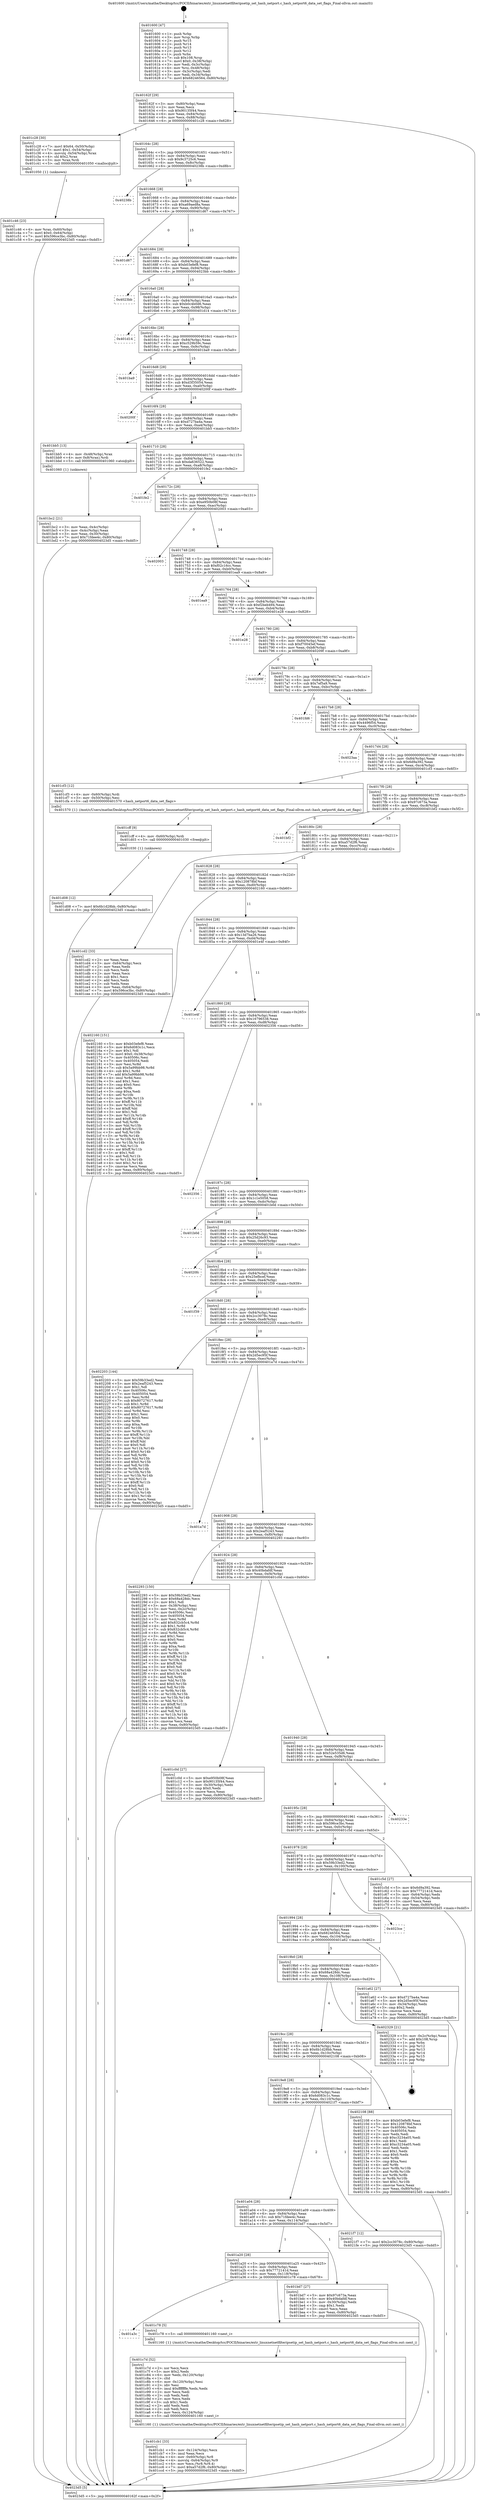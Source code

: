 digraph "0x401600" {
  label = "0x401600 (/mnt/c/Users/mathe/Desktop/tcc/POCII/binaries/extr_linuxnetnetfilteripsetip_set_hash_netport.c_hash_netport6_data_set_flags_Final-ollvm.out::main(0))"
  labelloc = "t"
  node[shape=record]

  Entry [label="",width=0.3,height=0.3,shape=circle,fillcolor=black,style=filled]
  "0x40162f" [label="{
     0x40162f [29]\l
     | [instrs]\l
     &nbsp;&nbsp;0x40162f \<+3\>: mov -0x80(%rbp),%eax\l
     &nbsp;&nbsp;0x401632 \<+2\>: mov %eax,%ecx\l
     &nbsp;&nbsp;0x401634 \<+6\>: sub $0x90135f44,%ecx\l
     &nbsp;&nbsp;0x40163a \<+6\>: mov %eax,-0x84(%rbp)\l
     &nbsp;&nbsp;0x401640 \<+6\>: mov %ecx,-0x88(%rbp)\l
     &nbsp;&nbsp;0x401646 \<+6\>: je 0000000000401c28 \<main+0x628\>\l
  }"]
  "0x401c28" [label="{
     0x401c28 [30]\l
     | [instrs]\l
     &nbsp;&nbsp;0x401c28 \<+7\>: movl $0x64,-0x50(%rbp)\l
     &nbsp;&nbsp;0x401c2f \<+7\>: movl $0x1,-0x54(%rbp)\l
     &nbsp;&nbsp;0x401c36 \<+4\>: movslq -0x54(%rbp),%rax\l
     &nbsp;&nbsp;0x401c3a \<+4\>: shl $0x2,%rax\l
     &nbsp;&nbsp;0x401c3e \<+3\>: mov %rax,%rdi\l
     &nbsp;&nbsp;0x401c41 \<+5\>: call 0000000000401050 \<malloc@plt\>\l
     | [calls]\l
     &nbsp;&nbsp;0x401050 \{1\} (unknown)\l
  }"]
  "0x40164c" [label="{
     0x40164c [28]\l
     | [instrs]\l
     &nbsp;&nbsp;0x40164c \<+5\>: jmp 0000000000401651 \<main+0x51\>\l
     &nbsp;&nbsp;0x401651 \<+6\>: mov -0x84(%rbp),%eax\l
     &nbsp;&nbsp;0x401657 \<+5\>: sub $0x9c3725c6,%eax\l
     &nbsp;&nbsp;0x40165c \<+6\>: mov %eax,-0x8c(%rbp)\l
     &nbsp;&nbsp;0x401662 \<+6\>: je 000000000040238b \<main+0xd8b\>\l
  }"]
  Exit [label="",width=0.3,height=0.3,shape=circle,fillcolor=black,style=filled,peripheries=2]
  "0x40238b" [label="{
     0x40238b\l
  }", style=dashed]
  "0x401668" [label="{
     0x401668 [28]\l
     | [instrs]\l
     &nbsp;&nbsp;0x401668 \<+5\>: jmp 000000000040166d \<main+0x6d\>\l
     &nbsp;&nbsp;0x40166d \<+6\>: mov -0x84(%rbp),%eax\l
     &nbsp;&nbsp;0x401673 \<+5\>: sub $0xa69aed8a,%eax\l
     &nbsp;&nbsp;0x401678 \<+6\>: mov %eax,-0x90(%rbp)\l
     &nbsp;&nbsp;0x40167e \<+6\>: je 0000000000401d67 \<main+0x767\>\l
  }"]
  "0x401d08" [label="{
     0x401d08 [12]\l
     | [instrs]\l
     &nbsp;&nbsp;0x401d08 \<+7\>: movl $0x6b1d28bb,-0x80(%rbp)\l
     &nbsp;&nbsp;0x401d0f \<+5\>: jmp 00000000004023d5 \<main+0xdd5\>\l
  }"]
  "0x401d67" [label="{
     0x401d67\l
  }", style=dashed]
  "0x401684" [label="{
     0x401684 [28]\l
     | [instrs]\l
     &nbsp;&nbsp;0x401684 \<+5\>: jmp 0000000000401689 \<main+0x89\>\l
     &nbsp;&nbsp;0x401689 \<+6\>: mov -0x84(%rbp),%eax\l
     &nbsp;&nbsp;0x40168f \<+5\>: sub $0xb03efef8,%eax\l
     &nbsp;&nbsp;0x401694 \<+6\>: mov %eax,-0x94(%rbp)\l
     &nbsp;&nbsp;0x40169a \<+6\>: je 00000000004023bb \<main+0xdbb\>\l
  }"]
  "0x401cff" [label="{
     0x401cff [9]\l
     | [instrs]\l
     &nbsp;&nbsp;0x401cff \<+4\>: mov -0x60(%rbp),%rdi\l
     &nbsp;&nbsp;0x401d03 \<+5\>: call 0000000000401030 \<free@plt\>\l
     | [calls]\l
     &nbsp;&nbsp;0x401030 \{1\} (unknown)\l
  }"]
  "0x4023bb" [label="{
     0x4023bb\l
  }", style=dashed]
  "0x4016a0" [label="{
     0x4016a0 [28]\l
     | [instrs]\l
     &nbsp;&nbsp;0x4016a0 \<+5\>: jmp 00000000004016a5 \<main+0xa5\>\l
     &nbsp;&nbsp;0x4016a5 \<+6\>: mov -0x84(%rbp),%eax\l
     &nbsp;&nbsp;0x4016ab \<+5\>: sub $0xb0c4b0d6,%eax\l
     &nbsp;&nbsp;0x4016b0 \<+6\>: mov %eax,-0x98(%rbp)\l
     &nbsp;&nbsp;0x4016b6 \<+6\>: je 0000000000401d14 \<main+0x714\>\l
  }"]
  "0x401cb1" [label="{
     0x401cb1 [33]\l
     | [instrs]\l
     &nbsp;&nbsp;0x401cb1 \<+6\>: mov -0x124(%rbp),%ecx\l
     &nbsp;&nbsp;0x401cb7 \<+3\>: imul %eax,%ecx\l
     &nbsp;&nbsp;0x401cba \<+4\>: mov -0x60(%rbp),%r8\l
     &nbsp;&nbsp;0x401cbe \<+4\>: movslq -0x64(%rbp),%r9\l
     &nbsp;&nbsp;0x401cc2 \<+4\>: mov %ecx,(%r8,%r9,4)\l
     &nbsp;&nbsp;0x401cc6 \<+7\>: movl $0xa57d2f6,-0x80(%rbp)\l
     &nbsp;&nbsp;0x401ccd \<+5\>: jmp 00000000004023d5 \<main+0xdd5\>\l
  }"]
  "0x401d14" [label="{
     0x401d14\l
  }", style=dashed]
  "0x4016bc" [label="{
     0x4016bc [28]\l
     | [instrs]\l
     &nbsp;&nbsp;0x4016bc \<+5\>: jmp 00000000004016c1 \<main+0xc1\>\l
     &nbsp;&nbsp;0x4016c1 \<+6\>: mov -0x84(%rbp),%eax\l
     &nbsp;&nbsp;0x4016c7 \<+5\>: sub $0xc529b59c,%eax\l
     &nbsp;&nbsp;0x4016cc \<+6\>: mov %eax,-0x9c(%rbp)\l
     &nbsp;&nbsp;0x4016d2 \<+6\>: je 0000000000401ba9 \<main+0x5a9\>\l
  }"]
  "0x401c7d" [label="{
     0x401c7d [52]\l
     | [instrs]\l
     &nbsp;&nbsp;0x401c7d \<+2\>: xor %ecx,%ecx\l
     &nbsp;&nbsp;0x401c7f \<+5\>: mov $0x2,%edx\l
     &nbsp;&nbsp;0x401c84 \<+6\>: mov %edx,-0x120(%rbp)\l
     &nbsp;&nbsp;0x401c8a \<+1\>: cltd\l
     &nbsp;&nbsp;0x401c8b \<+6\>: mov -0x120(%rbp),%esi\l
     &nbsp;&nbsp;0x401c91 \<+2\>: idiv %esi\l
     &nbsp;&nbsp;0x401c93 \<+6\>: imul $0xfffffffe,%edx,%edx\l
     &nbsp;&nbsp;0x401c99 \<+2\>: mov %ecx,%edi\l
     &nbsp;&nbsp;0x401c9b \<+2\>: sub %edx,%edi\l
     &nbsp;&nbsp;0x401c9d \<+2\>: mov %ecx,%edx\l
     &nbsp;&nbsp;0x401c9f \<+3\>: sub $0x1,%edx\l
     &nbsp;&nbsp;0x401ca2 \<+2\>: add %edx,%edi\l
     &nbsp;&nbsp;0x401ca4 \<+2\>: sub %edi,%ecx\l
     &nbsp;&nbsp;0x401ca6 \<+6\>: mov %ecx,-0x124(%rbp)\l
     &nbsp;&nbsp;0x401cac \<+5\>: call 0000000000401160 \<next_i\>\l
     | [calls]\l
     &nbsp;&nbsp;0x401160 \{1\} (/mnt/c/Users/mathe/Desktop/tcc/POCII/binaries/extr_linuxnetnetfilteripsetip_set_hash_netport.c_hash_netport6_data_set_flags_Final-ollvm.out::next_i)\l
  }"]
  "0x401ba9" [label="{
     0x401ba9\l
  }", style=dashed]
  "0x4016d8" [label="{
     0x4016d8 [28]\l
     | [instrs]\l
     &nbsp;&nbsp;0x4016d8 \<+5\>: jmp 00000000004016dd \<main+0xdd\>\l
     &nbsp;&nbsp;0x4016dd \<+6\>: mov -0x84(%rbp),%eax\l
     &nbsp;&nbsp;0x4016e3 \<+5\>: sub $0xd3f35054,%eax\l
     &nbsp;&nbsp;0x4016e8 \<+6\>: mov %eax,-0xa0(%rbp)\l
     &nbsp;&nbsp;0x4016ee \<+6\>: je 000000000040200f \<main+0xa0f\>\l
  }"]
  "0x401a3c" [label="{
     0x401a3c\l
  }", style=dashed]
  "0x40200f" [label="{
     0x40200f\l
  }", style=dashed]
  "0x4016f4" [label="{
     0x4016f4 [28]\l
     | [instrs]\l
     &nbsp;&nbsp;0x4016f4 \<+5\>: jmp 00000000004016f9 \<main+0xf9\>\l
     &nbsp;&nbsp;0x4016f9 \<+6\>: mov -0x84(%rbp),%eax\l
     &nbsp;&nbsp;0x4016ff \<+5\>: sub $0xd727ba4a,%eax\l
     &nbsp;&nbsp;0x401704 \<+6\>: mov %eax,-0xa4(%rbp)\l
     &nbsp;&nbsp;0x40170a \<+6\>: je 0000000000401bb5 \<main+0x5b5\>\l
  }"]
  "0x401c78" [label="{
     0x401c78 [5]\l
     | [instrs]\l
     &nbsp;&nbsp;0x401c78 \<+5\>: call 0000000000401160 \<next_i\>\l
     | [calls]\l
     &nbsp;&nbsp;0x401160 \{1\} (/mnt/c/Users/mathe/Desktop/tcc/POCII/binaries/extr_linuxnetnetfilteripsetip_set_hash_netport.c_hash_netport6_data_set_flags_Final-ollvm.out::next_i)\l
  }"]
  "0x401bb5" [label="{
     0x401bb5 [13]\l
     | [instrs]\l
     &nbsp;&nbsp;0x401bb5 \<+4\>: mov -0x48(%rbp),%rax\l
     &nbsp;&nbsp;0x401bb9 \<+4\>: mov 0x8(%rax),%rdi\l
     &nbsp;&nbsp;0x401bbd \<+5\>: call 0000000000401060 \<atoi@plt\>\l
     | [calls]\l
     &nbsp;&nbsp;0x401060 \{1\} (unknown)\l
  }"]
  "0x401710" [label="{
     0x401710 [28]\l
     | [instrs]\l
     &nbsp;&nbsp;0x401710 \<+5\>: jmp 0000000000401715 \<main+0x115\>\l
     &nbsp;&nbsp;0x401715 \<+6\>: mov -0x84(%rbp),%eax\l
     &nbsp;&nbsp;0x40171b \<+5\>: sub $0xda636522,%eax\l
     &nbsp;&nbsp;0x401720 \<+6\>: mov %eax,-0xa8(%rbp)\l
     &nbsp;&nbsp;0x401726 \<+6\>: je 0000000000401fe2 \<main+0x9e2\>\l
  }"]
  "0x401c46" [label="{
     0x401c46 [23]\l
     | [instrs]\l
     &nbsp;&nbsp;0x401c46 \<+4\>: mov %rax,-0x60(%rbp)\l
     &nbsp;&nbsp;0x401c4a \<+7\>: movl $0x0,-0x64(%rbp)\l
     &nbsp;&nbsp;0x401c51 \<+7\>: movl $0x596ce3bc,-0x80(%rbp)\l
     &nbsp;&nbsp;0x401c58 \<+5\>: jmp 00000000004023d5 \<main+0xdd5\>\l
  }"]
  "0x401fe2" [label="{
     0x401fe2\l
  }", style=dashed]
  "0x40172c" [label="{
     0x40172c [28]\l
     | [instrs]\l
     &nbsp;&nbsp;0x40172c \<+5\>: jmp 0000000000401731 \<main+0x131\>\l
     &nbsp;&nbsp;0x401731 \<+6\>: mov -0x84(%rbp),%eax\l
     &nbsp;&nbsp;0x401737 \<+5\>: sub $0xe950b08f,%eax\l
     &nbsp;&nbsp;0x40173c \<+6\>: mov %eax,-0xac(%rbp)\l
     &nbsp;&nbsp;0x401742 \<+6\>: je 0000000000402003 \<main+0xa03\>\l
  }"]
  "0x401a20" [label="{
     0x401a20 [28]\l
     | [instrs]\l
     &nbsp;&nbsp;0x401a20 \<+5\>: jmp 0000000000401a25 \<main+0x425\>\l
     &nbsp;&nbsp;0x401a25 \<+6\>: mov -0x84(%rbp),%eax\l
     &nbsp;&nbsp;0x401a2b \<+5\>: sub $0x7772141d,%eax\l
     &nbsp;&nbsp;0x401a30 \<+6\>: mov %eax,-0x118(%rbp)\l
     &nbsp;&nbsp;0x401a36 \<+6\>: je 0000000000401c78 \<main+0x678\>\l
  }"]
  "0x402003" [label="{
     0x402003\l
  }", style=dashed]
  "0x401748" [label="{
     0x401748 [28]\l
     | [instrs]\l
     &nbsp;&nbsp;0x401748 \<+5\>: jmp 000000000040174d \<main+0x14d\>\l
     &nbsp;&nbsp;0x40174d \<+6\>: mov -0x84(%rbp),%eax\l
     &nbsp;&nbsp;0x401753 \<+5\>: sub $0xf02c16cc,%eax\l
     &nbsp;&nbsp;0x401758 \<+6\>: mov %eax,-0xb0(%rbp)\l
     &nbsp;&nbsp;0x40175e \<+6\>: je 0000000000401ea9 \<main+0x8a9\>\l
  }"]
  "0x401bd7" [label="{
     0x401bd7 [27]\l
     | [instrs]\l
     &nbsp;&nbsp;0x401bd7 \<+5\>: mov $0x97c673a,%eax\l
     &nbsp;&nbsp;0x401bdc \<+5\>: mov $0x40bdafdf,%ecx\l
     &nbsp;&nbsp;0x401be1 \<+3\>: mov -0x30(%rbp),%edx\l
     &nbsp;&nbsp;0x401be4 \<+3\>: cmp $0x1,%edx\l
     &nbsp;&nbsp;0x401be7 \<+3\>: cmovl %ecx,%eax\l
     &nbsp;&nbsp;0x401bea \<+3\>: mov %eax,-0x80(%rbp)\l
     &nbsp;&nbsp;0x401bed \<+5\>: jmp 00000000004023d5 \<main+0xdd5\>\l
  }"]
  "0x401ea9" [label="{
     0x401ea9\l
  }", style=dashed]
  "0x401764" [label="{
     0x401764 [28]\l
     | [instrs]\l
     &nbsp;&nbsp;0x401764 \<+5\>: jmp 0000000000401769 \<main+0x169\>\l
     &nbsp;&nbsp;0x401769 \<+6\>: mov -0x84(%rbp),%eax\l
     &nbsp;&nbsp;0x40176f \<+5\>: sub $0xf2beb494,%eax\l
     &nbsp;&nbsp;0x401774 \<+6\>: mov %eax,-0xb4(%rbp)\l
     &nbsp;&nbsp;0x40177a \<+6\>: je 0000000000401e28 \<main+0x828\>\l
  }"]
  "0x401a04" [label="{
     0x401a04 [28]\l
     | [instrs]\l
     &nbsp;&nbsp;0x401a04 \<+5\>: jmp 0000000000401a09 \<main+0x409\>\l
     &nbsp;&nbsp;0x401a09 \<+6\>: mov -0x84(%rbp),%eax\l
     &nbsp;&nbsp;0x401a0f \<+5\>: sub $0x71fdee4c,%eax\l
     &nbsp;&nbsp;0x401a14 \<+6\>: mov %eax,-0x114(%rbp)\l
     &nbsp;&nbsp;0x401a1a \<+6\>: je 0000000000401bd7 \<main+0x5d7\>\l
  }"]
  "0x401e28" [label="{
     0x401e28\l
  }", style=dashed]
  "0x401780" [label="{
     0x401780 [28]\l
     | [instrs]\l
     &nbsp;&nbsp;0x401780 \<+5\>: jmp 0000000000401785 \<main+0x185\>\l
     &nbsp;&nbsp;0x401785 \<+6\>: mov -0x84(%rbp),%eax\l
     &nbsp;&nbsp;0x40178b \<+5\>: sub $0xf70045ef,%eax\l
     &nbsp;&nbsp;0x401790 \<+6\>: mov %eax,-0xb8(%rbp)\l
     &nbsp;&nbsp;0x401796 \<+6\>: je 000000000040209f \<main+0xa9f\>\l
  }"]
  "0x4021f7" [label="{
     0x4021f7 [12]\l
     | [instrs]\l
     &nbsp;&nbsp;0x4021f7 \<+7\>: movl $0x2cc3078c,-0x80(%rbp)\l
     &nbsp;&nbsp;0x4021fe \<+5\>: jmp 00000000004023d5 \<main+0xdd5\>\l
  }"]
  "0x40209f" [label="{
     0x40209f\l
  }", style=dashed]
  "0x40179c" [label="{
     0x40179c [28]\l
     | [instrs]\l
     &nbsp;&nbsp;0x40179c \<+5\>: jmp 00000000004017a1 \<main+0x1a1\>\l
     &nbsp;&nbsp;0x4017a1 \<+6\>: mov -0x84(%rbp),%eax\l
     &nbsp;&nbsp;0x4017a7 \<+5\>: sub $0x7ef5a9,%eax\l
     &nbsp;&nbsp;0x4017ac \<+6\>: mov %eax,-0xbc(%rbp)\l
     &nbsp;&nbsp;0x4017b2 \<+6\>: je 0000000000401fd6 \<main+0x9d6\>\l
  }"]
  "0x4019e8" [label="{
     0x4019e8 [28]\l
     | [instrs]\l
     &nbsp;&nbsp;0x4019e8 \<+5\>: jmp 00000000004019ed \<main+0x3ed\>\l
     &nbsp;&nbsp;0x4019ed \<+6\>: mov -0x84(%rbp),%eax\l
     &nbsp;&nbsp;0x4019f3 \<+5\>: sub $0x6d083c1c,%eax\l
     &nbsp;&nbsp;0x4019f8 \<+6\>: mov %eax,-0x110(%rbp)\l
     &nbsp;&nbsp;0x4019fe \<+6\>: je 00000000004021f7 \<main+0xbf7\>\l
  }"]
  "0x401fd6" [label="{
     0x401fd6\l
  }", style=dashed]
  "0x4017b8" [label="{
     0x4017b8 [28]\l
     | [instrs]\l
     &nbsp;&nbsp;0x4017b8 \<+5\>: jmp 00000000004017bd \<main+0x1bd\>\l
     &nbsp;&nbsp;0x4017bd \<+6\>: mov -0x84(%rbp),%eax\l
     &nbsp;&nbsp;0x4017c3 \<+5\>: sub $0x4496f54,%eax\l
     &nbsp;&nbsp;0x4017c8 \<+6\>: mov %eax,-0xc0(%rbp)\l
     &nbsp;&nbsp;0x4017ce \<+6\>: je 00000000004023aa \<main+0xdaa\>\l
  }"]
  "0x402108" [label="{
     0x402108 [88]\l
     | [instrs]\l
     &nbsp;&nbsp;0x402108 \<+5\>: mov $0xb03efef8,%eax\l
     &nbsp;&nbsp;0x40210d \<+5\>: mov $0x120878bf,%ecx\l
     &nbsp;&nbsp;0x402112 \<+7\>: mov 0x40506c,%edx\l
     &nbsp;&nbsp;0x402119 \<+7\>: mov 0x405054,%esi\l
     &nbsp;&nbsp;0x402120 \<+2\>: mov %edx,%edi\l
     &nbsp;&nbsp;0x402122 \<+6\>: sub $0xc3234a05,%edi\l
     &nbsp;&nbsp;0x402128 \<+3\>: sub $0x1,%edi\l
     &nbsp;&nbsp;0x40212b \<+6\>: add $0xc3234a05,%edi\l
     &nbsp;&nbsp;0x402131 \<+3\>: imul %edi,%edx\l
     &nbsp;&nbsp;0x402134 \<+3\>: and $0x1,%edx\l
     &nbsp;&nbsp;0x402137 \<+3\>: cmp $0x0,%edx\l
     &nbsp;&nbsp;0x40213a \<+4\>: sete %r8b\l
     &nbsp;&nbsp;0x40213e \<+3\>: cmp $0xa,%esi\l
     &nbsp;&nbsp;0x402141 \<+4\>: setl %r9b\l
     &nbsp;&nbsp;0x402145 \<+3\>: mov %r8b,%r10b\l
     &nbsp;&nbsp;0x402148 \<+3\>: and %r9b,%r10b\l
     &nbsp;&nbsp;0x40214b \<+3\>: xor %r9b,%r8b\l
     &nbsp;&nbsp;0x40214e \<+3\>: or %r8b,%r10b\l
     &nbsp;&nbsp;0x402151 \<+4\>: test $0x1,%r10b\l
     &nbsp;&nbsp;0x402155 \<+3\>: cmovne %ecx,%eax\l
     &nbsp;&nbsp;0x402158 \<+3\>: mov %eax,-0x80(%rbp)\l
     &nbsp;&nbsp;0x40215b \<+5\>: jmp 00000000004023d5 \<main+0xdd5\>\l
  }"]
  "0x4023aa" [label="{
     0x4023aa\l
  }", style=dashed]
  "0x4017d4" [label="{
     0x4017d4 [28]\l
     | [instrs]\l
     &nbsp;&nbsp;0x4017d4 \<+5\>: jmp 00000000004017d9 \<main+0x1d9\>\l
     &nbsp;&nbsp;0x4017d9 \<+6\>: mov -0x84(%rbp),%eax\l
     &nbsp;&nbsp;0x4017df \<+5\>: sub $0x6d9a392,%eax\l
     &nbsp;&nbsp;0x4017e4 \<+6\>: mov %eax,-0xc4(%rbp)\l
     &nbsp;&nbsp;0x4017ea \<+6\>: je 0000000000401cf3 \<main+0x6f3\>\l
  }"]
  "0x4019cc" [label="{
     0x4019cc [28]\l
     | [instrs]\l
     &nbsp;&nbsp;0x4019cc \<+5\>: jmp 00000000004019d1 \<main+0x3d1\>\l
     &nbsp;&nbsp;0x4019d1 \<+6\>: mov -0x84(%rbp),%eax\l
     &nbsp;&nbsp;0x4019d7 \<+5\>: sub $0x6b1d28bb,%eax\l
     &nbsp;&nbsp;0x4019dc \<+6\>: mov %eax,-0x10c(%rbp)\l
     &nbsp;&nbsp;0x4019e2 \<+6\>: je 0000000000402108 \<main+0xb08\>\l
  }"]
  "0x401cf3" [label="{
     0x401cf3 [12]\l
     | [instrs]\l
     &nbsp;&nbsp;0x401cf3 \<+4\>: mov -0x60(%rbp),%rdi\l
     &nbsp;&nbsp;0x401cf7 \<+3\>: mov -0x50(%rbp),%esi\l
     &nbsp;&nbsp;0x401cfa \<+5\>: call 0000000000401570 \<hash_netport6_data_set_flags\>\l
     | [calls]\l
     &nbsp;&nbsp;0x401570 \{1\} (/mnt/c/Users/mathe/Desktop/tcc/POCII/binaries/extr_linuxnetnetfilteripsetip_set_hash_netport.c_hash_netport6_data_set_flags_Final-ollvm.out::hash_netport6_data_set_flags)\l
  }"]
  "0x4017f0" [label="{
     0x4017f0 [28]\l
     | [instrs]\l
     &nbsp;&nbsp;0x4017f0 \<+5\>: jmp 00000000004017f5 \<main+0x1f5\>\l
     &nbsp;&nbsp;0x4017f5 \<+6\>: mov -0x84(%rbp),%eax\l
     &nbsp;&nbsp;0x4017fb \<+5\>: sub $0x97c673a,%eax\l
     &nbsp;&nbsp;0x401800 \<+6\>: mov %eax,-0xc8(%rbp)\l
     &nbsp;&nbsp;0x401806 \<+6\>: je 0000000000401bf2 \<main+0x5f2\>\l
  }"]
  "0x402329" [label="{
     0x402329 [21]\l
     | [instrs]\l
     &nbsp;&nbsp;0x402329 \<+3\>: mov -0x2c(%rbp),%eax\l
     &nbsp;&nbsp;0x40232c \<+7\>: add $0x108,%rsp\l
     &nbsp;&nbsp;0x402333 \<+1\>: pop %rbx\l
     &nbsp;&nbsp;0x402334 \<+2\>: pop %r12\l
     &nbsp;&nbsp;0x402336 \<+2\>: pop %r13\l
     &nbsp;&nbsp;0x402338 \<+2\>: pop %r14\l
     &nbsp;&nbsp;0x40233a \<+2\>: pop %r15\l
     &nbsp;&nbsp;0x40233c \<+1\>: pop %rbp\l
     &nbsp;&nbsp;0x40233d \<+1\>: ret\l
  }"]
  "0x401bf2" [label="{
     0x401bf2\l
  }", style=dashed]
  "0x40180c" [label="{
     0x40180c [28]\l
     | [instrs]\l
     &nbsp;&nbsp;0x40180c \<+5\>: jmp 0000000000401811 \<main+0x211\>\l
     &nbsp;&nbsp;0x401811 \<+6\>: mov -0x84(%rbp),%eax\l
     &nbsp;&nbsp;0x401817 \<+5\>: sub $0xa57d2f6,%eax\l
     &nbsp;&nbsp;0x40181c \<+6\>: mov %eax,-0xcc(%rbp)\l
     &nbsp;&nbsp;0x401822 \<+6\>: je 0000000000401cd2 \<main+0x6d2\>\l
  }"]
  "0x401bc2" [label="{
     0x401bc2 [21]\l
     | [instrs]\l
     &nbsp;&nbsp;0x401bc2 \<+3\>: mov %eax,-0x4c(%rbp)\l
     &nbsp;&nbsp;0x401bc5 \<+3\>: mov -0x4c(%rbp),%eax\l
     &nbsp;&nbsp;0x401bc8 \<+3\>: mov %eax,-0x30(%rbp)\l
     &nbsp;&nbsp;0x401bcb \<+7\>: movl $0x71fdee4c,-0x80(%rbp)\l
     &nbsp;&nbsp;0x401bd2 \<+5\>: jmp 00000000004023d5 \<main+0xdd5\>\l
  }"]
  "0x401cd2" [label="{
     0x401cd2 [33]\l
     | [instrs]\l
     &nbsp;&nbsp;0x401cd2 \<+2\>: xor %eax,%eax\l
     &nbsp;&nbsp;0x401cd4 \<+3\>: mov -0x64(%rbp),%ecx\l
     &nbsp;&nbsp;0x401cd7 \<+2\>: mov %eax,%edx\l
     &nbsp;&nbsp;0x401cd9 \<+2\>: sub %ecx,%edx\l
     &nbsp;&nbsp;0x401cdb \<+2\>: mov %eax,%ecx\l
     &nbsp;&nbsp;0x401cdd \<+3\>: sub $0x1,%ecx\l
     &nbsp;&nbsp;0x401ce0 \<+2\>: add %ecx,%edx\l
     &nbsp;&nbsp;0x401ce2 \<+2\>: sub %edx,%eax\l
     &nbsp;&nbsp;0x401ce4 \<+3\>: mov %eax,-0x64(%rbp)\l
     &nbsp;&nbsp;0x401ce7 \<+7\>: movl $0x596ce3bc,-0x80(%rbp)\l
     &nbsp;&nbsp;0x401cee \<+5\>: jmp 00000000004023d5 \<main+0xdd5\>\l
  }"]
  "0x401828" [label="{
     0x401828 [28]\l
     | [instrs]\l
     &nbsp;&nbsp;0x401828 \<+5\>: jmp 000000000040182d \<main+0x22d\>\l
     &nbsp;&nbsp;0x40182d \<+6\>: mov -0x84(%rbp),%eax\l
     &nbsp;&nbsp;0x401833 \<+5\>: sub $0x120878bf,%eax\l
     &nbsp;&nbsp;0x401838 \<+6\>: mov %eax,-0xd0(%rbp)\l
     &nbsp;&nbsp;0x40183e \<+6\>: je 0000000000402160 \<main+0xb60\>\l
  }"]
  "0x401600" [label="{
     0x401600 [47]\l
     | [instrs]\l
     &nbsp;&nbsp;0x401600 \<+1\>: push %rbp\l
     &nbsp;&nbsp;0x401601 \<+3\>: mov %rsp,%rbp\l
     &nbsp;&nbsp;0x401604 \<+2\>: push %r15\l
     &nbsp;&nbsp;0x401606 \<+2\>: push %r14\l
     &nbsp;&nbsp;0x401608 \<+2\>: push %r13\l
     &nbsp;&nbsp;0x40160a \<+2\>: push %r12\l
     &nbsp;&nbsp;0x40160c \<+1\>: push %rbx\l
     &nbsp;&nbsp;0x40160d \<+7\>: sub $0x108,%rsp\l
     &nbsp;&nbsp;0x401614 \<+7\>: movl $0x0,-0x38(%rbp)\l
     &nbsp;&nbsp;0x40161b \<+3\>: mov %edi,-0x3c(%rbp)\l
     &nbsp;&nbsp;0x40161e \<+4\>: mov %rsi,-0x48(%rbp)\l
     &nbsp;&nbsp;0x401622 \<+3\>: mov -0x3c(%rbp),%edi\l
     &nbsp;&nbsp;0x401625 \<+3\>: mov %edi,-0x34(%rbp)\l
     &nbsp;&nbsp;0x401628 \<+7\>: movl $0x68246564,-0x80(%rbp)\l
  }"]
  "0x402160" [label="{
     0x402160 [151]\l
     | [instrs]\l
     &nbsp;&nbsp;0x402160 \<+5\>: mov $0xb03efef8,%eax\l
     &nbsp;&nbsp;0x402165 \<+5\>: mov $0x6d083c1c,%ecx\l
     &nbsp;&nbsp;0x40216a \<+2\>: mov $0x1,%dl\l
     &nbsp;&nbsp;0x40216c \<+7\>: movl $0x0,-0x38(%rbp)\l
     &nbsp;&nbsp;0x402173 \<+7\>: mov 0x40506c,%esi\l
     &nbsp;&nbsp;0x40217a \<+7\>: mov 0x405054,%edi\l
     &nbsp;&nbsp;0x402181 \<+3\>: mov %esi,%r8d\l
     &nbsp;&nbsp;0x402184 \<+7\>: sub $0x5a99bb98,%r8d\l
     &nbsp;&nbsp;0x40218b \<+4\>: sub $0x1,%r8d\l
     &nbsp;&nbsp;0x40218f \<+7\>: add $0x5a99bb98,%r8d\l
     &nbsp;&nbsp;0x402196 \<+4\>: imul %r8d,%esi\l
     &nbsp;&nbsp;0x40219a \<+3\>: and $0x1,%esi\l
     &nbsp;&nbsp;0x40219d \<+3\>: cmp $0x0,%esi\l
     &nbsp;&nbsp;0x4021a0 \<+4\>: sete %r9b\l
     &nbsp;&nbsp;0x4021a4 \<+3\>: cmp $0xa,%edi\l
     &nbsp;&nbsp;0x4021a7 \<+4\>: setl %r10b\l
     &nbsp;&nbsp;0x4021ab \<+3\>: mov %r9b,%r11b\l
     &nbsp;&nbsp;0x4021ae \<+4\>: xor $0xff,%r11b\l
     &nbsp;&nbsp;0x4021b2 \<+3\>: mov %r10b,%bl\l
     &nbsp;&nbsp;0x4021b5 \<+3\>: xor $0xff,%bl\l
     &nbsp;&nbsp;0x4021b8 \<+3\>: xor $0x1,%dl\l
     &nbsp;&nbsp;0x4021bb \<+3\>: mov %r11b,%r14b\l
     &nbsp;&nbsp;0x4021be \<+4\>: and $0xff,%r14b\l
     &nbsp;&nbsp;0x4021c2 \<+3\>: and %dl,%r9b\l
     &nbsp;&nbsp;0x4021c5 \<+3\>: mov %bl,%r15b\l
     &nbsp;&nbsp;0x4021c8 \<+4\>: and $0xff,%r15b\l
     &nbsp;&nbsp;0x4021cc \<+3\>: and %dl,%r10b\l
     &nbsp;&nbsp;0x4021cf \<+3\>: or %r9b,%r14b\l
     &nbsp;&nbsp;0x4021d2 \<+3\>: or %r10b,%r15b\l
     &nbsp;&nbsp;0x4021d5 \<+3\>: xor %r15b,%r14b\l
     &nbsp;&nbsp;0x4021d8 \<+3\>: or %bl,%r11b\l
     &nbsp;&nbsp;0x4021db \<+4\>: xor $0xff,%r11b\l
     &nbsp;&nbsp;0x4021df \<+3\>: or $0x1,%dl\l
     &nbsp;&nbsp;0x4021e2 \<+3\>: and %dl,%r11b\l
     &nbsp;&nbsp;0x4021e5 \<+3\>: or %r11b,%r14b\l
     &nbsp;&nbsp;0x4021e8 \<+4\>: test $0x1,%r14b\l
     &nbsp;&nbsp;0x4021ec \<+3\>: cmovne %ecx,%eax\l
     &nbsp;&nbsp;0x4021ef \<+3\>: mov %eax,-0x80(%rbp)\l
     &nbsp;&nbsp;0x4021f2 \<+5\>: jmp 00000000004023d5 \<main+0xdd5\>\l
  }"]
  "0x401844" [label="{
     0x401844 [28]\l
     | [instrs]\l
     &nbsp;&nbsp;0x401844 \<+5\>: jmp 0000000000401849 \<main+0x249\>\l
     &nbsp;&nbsp;0x401849 \<+6\>: mov -0x84(%rbp),%eax\l
     &nbsp;&nbsp;0x40184f \<+5\>: sub $0x13d7ba26,%eax\l
     &nbsp;&nbsp;0x401854 \<+6\>: mov %eax,-0xd4(%rbp)\l
     &nbsp;&nbsp;0x40185a \<+6\>: je 0000000000401e4f \<main+0x84f\>\l
  }"]
  "0x4023d5" [label="{
     0x4023d5 [5]\l
     | [instrs]\l
     &nbsp;&nbsp;0x4023d5 \<+5\>: jmp 000000000040162f \<main+0x2f\>\l
  }"]
  "0x401e4f" [label="{
     0x401e4f\l
  }", style=dashed]
  "0x401860" [label="{
     0x401860 [28]\l
     | [instrs]\l
     &nbsp;&nbsp;0x401860 \<+5\>: jmp 0000000000401865 \<main+0x265\>\l
     &nbsp;&nbsp;0x401865 \<+6\>: mov -0x84(%rbp),%eax\l
     &nbsp;&nbsp;0x40186b \<+5\>: sub $0x16796538,%eax\l
     &nbsp;&nbsp;0x401870 \<+6\>: mov %eax,-0xd8(%rbp)\l
     &nbsp;&nbsp;0x401876 \<+6\>: je 0000000000402356 \<main+0xd56\>\l
  }"]
  "0x4019b0" [label="{
     0x4019b0 [28]\l
     | [instrs]\l
     &nbsp;&nbsp;0x4019b0 \<+5\>: jmp 00000000004019b5 \<main+0x3b5\>\l
     &nbsp;&nbsp;0x4019b5 \<+6\>: mov -0x84(%rbp),%eax\l
     &nbsp;&nbsp;0x4019bb \<+5\>: sub $0x68a428dc,%eax\l
     &nbsp;&nbsp;0x4019c0 \<+6\>: mov %eax,-0x108(%rbp)\l
     &nbsp;&nbsp;0x4019c6 \<+6\>: je 0000000000402329 \<main+0xd29\>\l
  }"]
  "0x402356" [label="{
     0x402356\l
  }", style=dashed]
  "0x40187c" [label="{
     0x40187c [28]\l
     | [instrs]\l
     &nbsp;&nbsp;0x40187c \<+5\>: jmp 0000000000401881 \<main+0x281\>\l
     &nbsp;&nbsp;0x401881 \<+6\>: mov -0x84(%rbp),%eax\l
     &nbsp;&nbsp;0x401887 \<+5\>: sub $0x1c1e5058,%eax\l
     &nbsp;&nbsp;0x40188c \<+6\>: mov %eax,-0xdc(%rbp)\l
     &nbsp;&nbsp;0x401892 \<+6\>: je 0000000000401b0d \<main+0x50d\>\l
  }"]
  "0x401a62" [label="{
     0x401a62 [27]\l
     | [instrs]\l
     &nbsp;&nbsp;0x401a62 \<+5\>: mov $0xd727ba4a,%eax\l
     &nbsp;&nbsp;0x401a67 \<+5\>: mov $0x2d5ec95f,%ecx\l
     &nbsp;&nbsp;0x401a6c \<+3\>: mov -0x34(%rbp),%edx\l
     &nbsp;&nbsp;0x401a6f \<+3\>: cmp $0x2,%edx\l
     &nbsp;&nbsp;0x401a72 \<+3\>: cmovne %ecx,%eax\l
     &nbsp;&nbsp;0x401a75 \<+3\>: mov %eax,-0x80(%rbp)\l
     &nbsp;&nbsp;0x401a78 \<+5\>: jmp 00000000004023d5 \<main+0xdd5\>\l
  }"]
  "0x401b0d" [label="{
     0x401b0d\l
  }", style=dashed]
  "0x401898" [label="{
     0x401898 [28]\l
     | [instrs]\l
     &nbsp;&nbsp;0x401898 \<+5\>: jmp 000000000040189d \<main+0x29d\>\l
     &nbsp;&nbsp;0x40189d \<+6\>: mov -0x84(%rbp),%eax\l
     &nbsp;&nbsp;0x4018a3 \<+5\>: sub $0x25d26c93,%eax\l
     &nbsp;&nbsp;0x4018a8 \<+6\>: mov %eax,-0xe0(%rbp)\l
     &nbsp;&nbsp;0x4018ae \<+6\>: je 00000000004020fc \<main+0xafc\>\l
  }"]
  "0x401994" [label="{
     0x401994 [28]\l
     | [instrs]\l
     &nbsp;&nbsp;0x401994 \<+5\>: jmp 0000000000401999 \<main+0x399\>\l
     &nbsp;&nbsp;0x401999 \<+6\>: mov -0x84(%rbp),%eax\l
     &nbsp;&nbsp;0x40199f \<+5\>: sub $0x68246564,%eax\l
     &nbsp;&nbsp;0x4019a4 \<+6\>: mov %eax,-0x104(%rbp)\l
     &nbsp;&nbsp;0x4019aa \<+6\>: je 0000000000401a62 \<main+0x462\>\l
  }"]
  "0x4020fc" [label="{
     0x4020fc\l
  }", style=dashed]
  "0x4018b4" [label="{
     0x4018b4 [28]\l
     | [instrs]\l
     &nbsp;&nbsp;0x4018b4 \<+5\>: jmp 00000000004018b9 \<main+0x2b9\>\l
     &nbsp;&nbsp;0x4018b9 \<+6\>: mov -0x84(%rbp),%eax\l
     &nbsp;&nbsp;0x4018bf \<+5\>: sub $0x25efbcef,%eax\l
     &nbsp;&nbsp;0x4018c4 \<+6\>: mov %eax,-0xe4(%rbp)\l
     &nbsp;&nbsp;0x4018ca \<+6\>: je 0000000000401f39 \<main+0x939\>\l
  }"]
  "0x4023ce" [label="{
     0x4023ce\l
  }", style=dashed]
  "0x401f39" [label="{
     0x401f39\l
  }", style=dashed]
  "0x4018d0" [label="{
     0x4018d0 [28]\l
     | [instrs]\l
     &nbsp;&nbsp;0x4018d0 \<+5\>: jmp 00000000004018d5 \<main+0x2d5\>\l
     &nbsp;&nbsp;0x4018d5 \<+6\>: mov -0x84(%rbp),%eax\l
     &nbsp;&nbsp;0x4018db \<+5\>: sub $0x2cc3078c,%eax\l
     &nbsp;&nbsp;0x4018e0 \<+6\>: mov %eax,-0xe8(%rbp)\l
     &nbsp;&nbsp;0x4018e6 \<+6\>: je 0000000000402203 \<main+0xc03\>\l
  }"]
  "0x401978" [label="{
     0x401978 [28]\l
     | [instrs]\l
     &nbsp;&nbsp;0x401978 \<+5\>: jmp 000000000040197d \<main+0x37d\>\l
     &nbsp;&nbsp;0x40197d \<+6\>: mov -0x84(%rbp),%eax\l
     &nbsp;&nbsp;0x401983 \<+5\>: sub $0x59b33ed2,%eax\l
     &nbsp;&nbsp;0x401988 \<+6\>: mov %eax,-0x100(%rbp)\l
     &nbsp;&nbsp;0x40198e \<+6\>: je 00000000004023ce \<main+0xdce\>\l
  }"]
  "0x402203" [label="{
     0x402203 [144]\l
     | [instrs]\l
     &nbsp;&nbsp;0x402203 \<+5\>: mov $0x59b33ed2,%eax\l
     &nbsp;&nbsp;0x402208 \<+5\>: mov $0x2eaf5243,%ecx\l
     &nbsp;&nbsp;0x40220d \<+2\>: mov $0x1,%dl\l
     &nbsp;&nbsp;0x40220f \<+7\>: mov 0x40506c,%esi\l
     &nbsp;&nbsp;0x402216 \<+7\>: mov 0x405054,%edi\l
     &nbsp;&nbsp;0x40221d \<+3\>: mov %esi,%r8d\l
     &nbsp;&nbsp;0x402220 \<+7\>: sub $0x80727617,%r8d\l
     &nbsp;&nbsp;0x402227 \<+4\>: sub $0x1,%r8d\l
     &nbsp;&nbsp;0x40222b \<+7\>: add $0x80727617,%r8d\l
     &nbsp;&nbsp;0x402232 \<+4\>: imul %r8d,%esi\l
     &nbsp;&nbsp;0x402236 \<+3\>: and $0x1,%esi\l
     &nbsp;&nbsp;0x402239 \<+3\>: cmp $0x0,%esi\l
     &nbsp;&nbsp;0x40223c \<+4\>: sete %r9b\l
     &nbsp;&nbsp;0x402240 \<+3\>: cmp $0xa,%edi\l
     &nbsp;&nbsp;0x402243 \<+4\>: setl %r10b\l
     &nbsp;&nbsp;0x402247 \<+3\>: mov %r9b,%r11b\l
     &nbsp;&nbsp;0x40224a \<+4\>: xor $0xff,%r11b\l
     &nbsp;&nbsp;0x40224e \<+3\>: mov %r10b,%bl\l
     &nbsp;&nbsp;0x402251 \<+3\>: xor $0xff,%bl\l
     &nbsp;&nbsp;0x402254 \<+3\>: xor $0x0,%dl\l
     &nbsp;&nbsp;0x402257 \<+3\>: mov %r11b,%r14b\l
     &nbsp;&nbsp;0x40225a \<+4\>: and $0x0,%r14b\l
     &nbsp;&nbsp;0x40225e \<+3\>: and %dl,%r9b\l
     &nbsp;&nbsp;0x402261 \<+3\>: mov %bl,%r15b\l
     &nbsp;&nbsp;0x402264 \<+4\>: and $0x0,%r15b\l
     &nbsp;&nbsp;0x402268 \<+3\>: and %dl,%r10b\l
     &nbsp;&nbsp;0x40226b \<+3\>: or %r9b,%r14b\l
     &nbsp;&nbsp;0x40226e \<+3\>: or %r10b,%r15b\l
     &nbsp;&nbsp;0x402271 \<+3\>: xor %r15b,%r14b\l
     &nbsp;&nbsp;0x402274 \<+3\>: or %bl,%r11b\l
     &nbsp;&nbsp;0x402277 \<+4\>: xor $0xff,%r11b\l
     &nbsp;&nbsp;0x40227b \<+3\>: or $0x0,%dl\l
     &nbsp;&nbsp;0x40227e \<+3\>: and %dl,%r11b\l
     &nbsp;&nbsp;0x402281 \<+3\>: or %r11b,%r14b\l
     &nbsp;&nbsp;0x402284 \<+4\>: test $0x1,%r14b\l
     &nbsp;&nbsp;0x402288 \<+3\>: cmovne %ecx,%eax\l
     &nbsp;&nbsp;0x40228b \<+3\>: mov %eax,-0x80(%rbp)\l
     &nbsp;&nbsp;0x40228e \<+5\>: jmp 00000000004023d5 \<main+0xdd5\>\l
  }"]
  "0x4018ec" [label="{
     0x4018ec [28]\l
     | [instrs]\l
     &nbsp;&nbsp;0x4018ec \<+5\>: jmp 00000000004018f1 \<main+0x2f1\>\l
     &nbsp;&nbsp;0x4018f1 \<+6\>: mov -0x84(%rbp),%eax\l
     &nbsp;&nbsp;0x4018f7 \<+5\>: sub $0x2d5ec95f,%eax\l
     &nbsp;&nbsp;0x4018fc \<+6\>: mov %eax,-0xec(%rbp)\l
     &nbsp;&nbsp;0x401902 \<+6\>: je 0000000000401a7d \<main+0x47d\>\l
  }"]
  "0x401c5d" [label="{
     0x401c5d [27]\l
     | [instrs]\l
     &nbsp;&nbsp;0x401c5d \<+5\>: mov $0x6d9a392,%eax\l
     &nbsp;&nbsp;0x401c62 \<+5\>: mov $0x7772141d,%ecx\l
     &nbsp;&nbsp;0x401c67 \<+3\>: mov -0x64(%rbp),%edx\l
     &nbsp;&nbsp;0x401c6a \<+3\>: cmp -0x54(%rbp),%edx\l
     &nbsp;&nbsp;0x401c6d \<+3\>: cmovl %ecx,%eax\l
     &nbsp;&nbsp;0x401c70 \<+3\>: mov %eax,-0x80(%rbp)\l
     &nbsp;&nbsp;0x401c73 \<+5\>: jmp 00000000004023d5 \<main+0xdd5\>\l
  }"]
  "0x401a7d" [label="{
     0x401a7d\l
  }", style=dashed]
  "0x401908" [label="{
     0x401908 [28]\l
     | [instrs]\l
     &nbsp;&nbsp;0x401908 \<+5\>: jmp 000000000040190d \<main+0x30d\>\l
     &nbsp;&nbsp;0x40190d \<+6\>: mov -0x84(%rbp),%eax\l
     &nbsp;&nbsp;0x401913 \<+5\>: sub $0x2eaf5243,%eax\l
     &nbsp;&nbsp;0x401918 \<+6\>: mov %eax,-0xf0(%rbp)\l
     &nbsp;&nbsp;0x40191e \<+6\>: je 0000000000402293 \<main+0xc93\>\l
  }"]
  "0x40195c" [label="{
     0x40195c [28]\l
     | [instrs]\l
     &nbsp;&nbsp;0x40195c \<+5\>: jmp 0000000000401961 \<main+0x361\>\l
     &nbsp;&nbsp;0x401961 \<+6\>: mov -0x84(%rbp),%eax\l
     &nbsp;&nbsp;0x401967 \<+5\>: sub $0x596ce3bc,%eax\l
     &nbsp;&nbsp;0x40196c \<+6\>: mov %eax,-0xfc(%rbp)\l
     &nbsp;&nbsp;0x401972 \<+6\>: je 0000000000401c5d \<main+0x65d\>\l
  }"]
  "0x402293" [label="{
     0x402293 [150]\l
     | [instrs]\l
     &nbsp;&nbsp;0x402293 \<+5\>: mov $0x59b33ed2,%eax\l
     &nbsp;&nbsp;0x402298 \<+5\>: mov $0x68a428dc,%ecx\l
     &nbsp;&nbsp;0x40229d \<+2\>: mov $0x1,%dl\l
     &nbsp;&nbsp;0x40229f \<+3\>: mov -0x38(%rbp),%esi\l
     &nbsp;&nbsp;0x4022a2 \<+3\>: mov %esi,-0x2c(%rbp)\l
     &nbsp;&nbsp;0x4022a5 \<+7\>: mov 0x40506c,%esi\l
     &nbsp;&nbsp;0x4022ac \<+7\>: mov 0x405054,%edi\l
     &nbsp;&nbsp;0x4022b3 \<+3\>: mov %esi,%r8d\l
     &nbsp;&nbsp;0x4022b6 \<+7\>: add $0x832cb5c4,%r8d\l
     &nbsp;&nbsp;0x4022bd \<+4\>: sub $0x1,%r8d\l
     &nbsp;&nbsp;0x4022c1 \<+7\>: sub $0x832cb5c4,%r8d\l
     &nbsp;&nbsp;0x4022c8 \<+4\>: imul %r8d,%esi\l
     &nbsp;&nbsp;0x4022cc \<+3\>: and $0x1,%esi\l
     &nbsp;&nbsp;0x4022cf \<+3\>: cmp $0x0,%esi\l
     &nbsp;&nbsp;0x4022d2 \<+4\>: sete %r9b\l
     &nbsp;&nbsp;0x4022d6 \<+3\>: cmp $0xa,%edi\l
     &nbsp;&nbsp;0x4022d9 \<+4\>: setl %r10b\l
     &nbsp;&nbsp;0x4022dd \<+3\>: mov %r9b,%r11b\l
     &nbsp;&nbsp;0x4022e0 \<+4\>: xor $0xff,%r11b\l
     &nbsp;&nbsp;0x4022e4 \<+3\>: mov %r10b,%bl\l
     &nbsp;&nbsp;0x4022e7 \<+3\>: xor $0xff,%bl\l
     &nbsp;&nbsp;0x4022ea \<+3\>: xor $0x0,%dl\l
     &nbsp;&nbsp;0x4022ed \<+3\>: mov %r11b,%r14b\l
     &nbsp;&nbsp;0x4022f0 \<+4\>: and $0x0,%r14b\l
     &nbsp;&nbsp;0x4022f4 \<+3\>: and %dl,%r9b\l
     &nbsp;&nbsp;0x4022f7 \<+3\>: mov %bl,%r15b\l
     &nbsp;&nbsp;0x4022fa \<+4\>: and $0x0,%r15b\l
     &nbsp;&nbsp;0x4022fe \<+3\>: and %dl,%r10b\l
     &nbsp;&nbsp;0x402301 \<+3\>: or %r9b,%r14b\l
     &nbsp;&nbsp;0x402304 \<+3\>: or %r10b,%r15b\l
     &nbsp;&nbsp;0x402307 \<+3\>: xor %r15b,%r14b\l
     &nbsp;&nbsp;0x40230a \<+3\>: or %bl,%r11b\l
     &nbsp;&nbsp;0x40230d \<+4\>: xor $0xff,%r11b\l
     &nbsp;&nbsp;0x402311 \<+3\>: or $0x0,%dl\l
     &nbsp;&nbsp;0x402314 \<+3\>: and %dl,%r11b\l
     &nbsp;&nbsp;0x402317 \<+3\>: or %r11b,%r14b\l
     &nbsp;&nbsp;0x40231a \<+4\>: test $0x1,%r14b\l
     &nbsp;&nbsp;0x40231e \<+3\>: cmovne %ecx,%eax\l
     &nbsp;&nbsp;0x402321 \<+3\>: mov %eax,-0x80(%rbp)\l
     &nbsp;&nbsp;0x402324 \<+5\>: jmp 00000000004023d5 \<main+0xdd5\>\l
  }"]
  "0x401924" [label="{
     0x401924 [28]\l
     | [instrs]\l
     &nbsp;&nbsp;0x401924 \<+5\>: jmp 0000000000401929 \<main+0x329\>\l
     &nbsp;&nbsp;0x401929 \<+6\>: mov -0x84(%rbp),%eax\l
     &nbsp;&nbsp;0x40192f \<+5\>: sub $0x40bdafdf,%eax\l
     &nbsp;&nbsp;0x401934 \<+6\>: mov %eax,-0xf4(%rbp)\l
     &nbsp;&nbsp;0x40193a \<+6\>: je 0000000000401c0d \<main+0x60d\>\l
  }"]
  "0x40233e" [label="{
     0x40233e\l
  }", style=dashed]
  "0x401c0d" [label="{
     0x401c0d [27]\l
     | [instrs]\l
     &nbsp;&nbsp;0x401c0d \<+5\>: mov $0xe950b08f,%eax\l
     &nbsp;&nbsp;0x401c12 \<+5\>: mov $0x90135f44,%ecx\l
     &nbsp;&nbsp;0x401c17 \<+3\>: mov -0x30(%rbp),%edx\l
     &nbsp;&nbsp;0x401c1a \<+3\>: cmp $0x0,%edx\l
     &nbsp;&nbsp;0x401c1d \<+3\>: cmove %ecx,%eax\l
     &nbsp;&nbsp;0x401c20 \<+3\>: mov %eax,-0x80(%rbp)\l
     &nbsp;&nbsp;0x401c23 \<+5\>: jmp 00000000004023d5 \<main+0xdd5\>\l
  }"]
  "0x401940" [label="{
     0x401940 [28]\l
     | [instrs]\l
     &nbsp;&nbsp;0x401940 \<+5\>: jmp 0000000000401945 \<main+0x345\>\l
     &nbsp;&nbsp;0x401945 \<+6\>: mov -0x84(%rbp),%eax\l
     &nbsp;&nbsp;0x40194b \<+5\>: sub $0x52e535d6,%eax\l
     &nbsp;&nbsp;0x401950 \<+6\>: mov %eax,-0xf8(%rbp)\l
     &nbsp;&nbsp;0x401956 \<+6\>: je 000000000040233e \<main+0xd3e\>\l
  }"]
  Entry -> "0x401600" [label=" 1"]
  "0x40162f" -> "0x401c28" [label=" 1"]
  "0x40162f" -> "0x40164c" [label=" 15"]
  "0x402329" -> Exit [label=" 1"]
  "0x40164c" -> "0x40238b" [label=" 0"]
  "0x40164c" -> "0x401668" [label=" 15"]
  "0x402293" -> "0x4023d5" [label=" 1"]
  "0x401668" -> "0x401d67" [label=" 0"]
  "0x401668" -> "0x401684" [label=" 15"]
  "0x402203" -> "0x4023d5" [label=" 1"]
  "0x401684" -> "0x4023bb" [label=" 0"]
  "0x401684" -> "0x4016a0" [label=" 15"]
  "0x4021f7" -> "0x4023d5" [label=" 1"]
  "0x4016a0" -> "0x401d14" [label=" 0"]
  "0x4016a0" -> "0x4016bc" [label=" 15"]
  "0x402160" -> "0x4023d5" [label=" 1"]
  "0x4016bc" -> "0x401ba9" [label=" 0"]
  "0x4016bc" -> "0x4016d8" [label=" 15"]
  "0x402108" -> "0x4023d5" [label=" 1"]
  "0x4016d8" -> "0x40200f" [label=" 0"]
  "0x4016d8" -> "0x4016f4" [label=" 15"]
  "0x401d08" -> "0x4023d5" [label=" 1"]
  "0x4016f4" -> "0x401bb5" [label=" 1"]
  "0x4016f4" -> "0x401710" [label=" 14"]
  "0x401cff" -> "0x401d08" [label=" 1"]
  "0x401710" -> "0x401fe2" [label=" 0"]
  "0x401710" -> "0x40172c" [label=" 14"]
  "0x401cd2" -> "0x4023d5" [label=" 1"]
  "0x40172c" -> "0x402003" [label=" 0"]
  "0x40172c" -> "0x401748" [label=" 14"]
  "0x401cb1" -> "0x4023d5" [label=" 1"]
  "0x401748" -> "0x401ea9" [label=" 0"]
  "0x401748" -> "0x401764" [label=" 14"]
  "0x401c7d" -> "0x401cb1" [label=" 1"]
  "0x401764" -> "0x401e28" [label=" 0"]
  "0x401764" -> "0x401780" [label=" 14"]
  "0x401a20" -> "0x401a3c" [label=" 0"]
  "0x401780" -> "0x40209f" [label=" 0"]
  "0x401780" -> "0x40179c" [label=" 14"]
  "0x401a20" -> "0x401c78" [label=" 1"]
  "0x40179c" -> "0x401fd6" [label=" 0"]
  "0x40179c" -> "0x4017b8" [label=" 14"]
  "0x401c5d" -> "0x4023d5" [label=" 2"]
  "0x4017b8" -> "0x4023aa" [label=" 0"]
  "0x4017b8" -> "0x4017d4" [label=" 14"]
  "0x401c46" -> "0x4023d5" [label=" 1"]
  "0x4017d4" -> "0x401cf3" [label=" 1"]
  "0x4017d4" -> "0x4017f0" [label=" 13"]
  "0x401c0d" -> "0x4023d5" [label=" 1"]
  "0x4017f0" -> "0x401bf2" [label=" 0"]
  "0x4017f0" -> "0x40180c" [label=" 13"]
  "0x401bd7" -> "0x4023d5" [label=" 1"]
  "0x40180c" -> "0x401cd2" [label=" 1"]
  "0x40180c" -> "0x401828" [label=" 12"]
  "0x401a04" -> "0x401bd7" [label=" 1"]
  "0x401828" -> "0x402160" [label=" 1"]
  "0x401828" -> "0x401844" [label=" 11"]
  "0x401c78" -> "0x401c7d" [label=" 1"]
  "0x401844" -> "0x401e4f" [label=" 0"]
  "0x401844" -> "0x401860" [label=" 11"]
  "0x4019e8" -> "0x401a04" [label=" 2"]
  "0x401860" -> "0x402356" [label=" 0"]
  "0x401860" -> "0x40187c" [label=" 11"]
  "0x4019e8" -> "0x4021f7" [label=" 1"]
  "0x40187c" -> "0x401b0d" [label=" 0"]
  "0x40187c" -> "0x401898" [label=" 11"]
  "0x401cf3" -> "0x401cff" [label=" 1"]
  "0x401898" -> "0x4020fc" [label=" 0"]
  "0x401898" -> "0x4018b4" [label=" 11"]
  "0x4019cc" -> "0x402108" [label=" 1"]
  "0x4018b4" -> "0x401f39" [label=" 0"]
  "0x4018b4" -> "0x4018d0" [label=" 11"]
  "0x401c28" -> "0x401c46" [label=" 1"]
  "0x4018d0" -> "0x402203" [label=" 1"]
  "0x4018d0" -> "0x4018ec" [label=" 10"]
  "0x4019b0" -> "0x402329" [label=" 1"]
  "0x4018ec" -> "0x401a7d" [label=" 0"]
  "0x4018ec" -> "0x401908" [label=" 10"]
  "0x401a04" -> "0x401a20" [label=" 1"]
  "0x401908" -> "0x402293" [label=" 1"]
  "0x401908" -> "0x401924" [label=" 9"]
  "0x401bb5" -> "0x401bc2" [label=" 1"]
  "0x401924" -> "0x401c0d" [label=" 1"]
  "0x401924" -> "0x401940" [label=" 8"]
  "0x4023d5" -> "0x40162f" [label=" 15"]
  "0x401940" -> "0x40233e" [label=" 0"]
  "0x401940" -> "0x40195c" [label=" 8"]
  "0x401bc2" -> "0x4023d5" [label=" 1"]
  "0x40195c" -> "0x401c5d" [label=" 2"]
  "0x40195c" -> "0x401978" [label=" 6"]
  "0x4019b0" -> "0x4019cc" [label=" 4"]
  "0x401978" -> "0x4023ce" [label=" 0"]
  "0x401978" -> "0x401994" [label=" 6"]
  "0x4019cc" -> "0x4019e8" [label=" 3"]
  "0x401994" -> "0x401a62" [label=" 1"]
  "0x401994" -> "0x4019b0" [label=" 5"]
  "0x401a62" -> "0x4023d5" [label=" 1"]
  "0x401600" -> "0x40162f" [label=" 1"]
}
